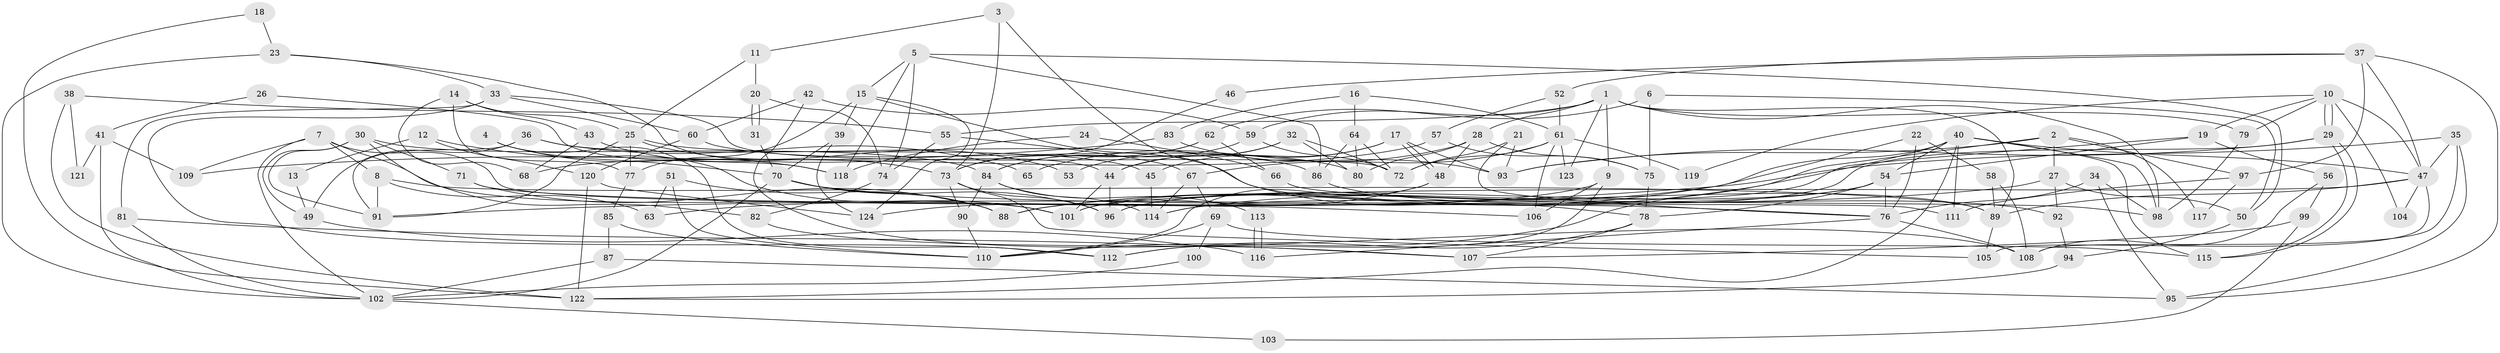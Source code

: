 // coarse degree distribution, {10: 0.0125, 4: 0.225, 3: 0.25, 7: 0.125, 6: 0.1875, 8: 0.025, 2: 0.0875, 12: 0.0125, 5: 0.0375, 9: 0.0125, 11: 0.0125, 13: 0.0125}
// Generated by graph-tools (version 1.1) at 2025/23/03/03/25 07:23:57]
// undirected, 124 vertices, 248 edges
graph export_dot {
graph [start="1"]
  node [color=gray90,style=filled];
  1;
  2;
  3;
  4;
  5;
  6;
  7;
  8;
  9;
  10;
  11;
  12;
  13;
  14;
  15;
  16;
  17;
  18;
  19;
  20;
  21;
  22;
  23;
  24;
  25;
  26;
  27;
  28;
  29;
  30;
  31;
  32;
  33;
  34;
  35;
  36;
  37;
  38;
  39;
  40;
  41;
  42;
  43;
  44;
  45;
  46;
  47;
  48;
  49;
  50;
  51;
  52;
  53;
  54;
  55;
  56;
  57;
  58;
  59;
  60;
  61;
  62;
  63;
  64;
  65;
  66;
  67;
  68;
  69;
  70;
  71;
  72;
  73;
  74;
  75;
  76;
  77;
  78;
  79;
  80;
  81;
  82;
  83;
  84;
  85;
  86;
  87;
  88;
  89;
  90;
  91;
  92;
  93;
  94;
  95;
  96;
  97;
  98;
  99;
  100;
  101;
  102;
  103;
  104;
  105;
  106;
  107;
  108;
  109;
  110;
  111;
  112;
  113;
  114;
  115;
  116;
  117;
  118;
  119;
  120;
  121;
  122;
  123;
  124;
  1 -- 79;
  1 -- 89;
  1 -- 9;
  1 -- 28;
  1 -- 55;
  1 -- 59;
  1 -- 98;
  1 -- 123;
  2 -- 88;
  2 -- 93;
  2 -- 27;
  2 -- 97;
  2 -- 117;
  3 -- 78;
  3 -- 73;
  3 -- 11;
  4 -- 101;
  4 -- 112;
  4 -- 118;
  5 -- 50;
  5 -- 15;
  5 -- 74;
  5 -- 86;
  5 -- 118;
  6 -- 75;
  6 -- 62;
  6 -- 50;
  7 -- 101;
  7 -- 8;
  7 -- 102;
  7 -- 109;
  7 -- 111;
  8 -- 91;
  8 -- 89;
  8 -- 63;
  9 -- 106;
  9 -- 112;
  9 -- 124;
  10 -- 19;
  10 -- 29;
  10 -- 29;
  10 -- 47;
  10 -- 79;
  10 -- 104;
  10 -- 119;
  11 -- 20;
  11 -- 25;
  12 -- 120;
  12 -- 70;
  12 -- 13;
  13 -- 49;
  14 -- 77;
  14 -- 25;
  14 -- 43;
  14 -- 68;
  15 -- 124;
  15 -- 89;
  15 -- 39;
  15 -- 77;
  16 -- 61;
  16 -- 64;
  16 -- 83;
  17 -- 48;
  17 -- 48;
  17 -- 93;
  17 -- 44;
  17 -- 45;
  18 -- 23;
  18 -- 122;
  19 -- 54;
  19 -- 101;
  19 -- 56;
  20 -- 74;
  20 -- 31;
  20 -- 31;
  21 -- 72;
  21 -- 76;
  21 -- 93;
  22 -- 114;
  22 -- 58;
  22 -- 76;
  23 -- 102;
  23 -- 44;
  23 -- 33;
  24 -- 66;
  24 -- 118;
  25 -- 77;
  25 -- 45;
  25 -- 53;
  25 -- 91;
  26 -- 41;
  26 -- 118;
  27 -- 63;
  27 -- 50;
  27 -- 92;
  28 -- 80;
  28 -- 48;
  28 -- 65;
  28 -- 75;
  29 -- 115;
  29 -- 115;
  29 -- 93;
  29 -- 96;
  30 -- 82;
  30 -- 91;
  30 -- 49;
  30 -- 71;
  30 -- 84;
  31 -- 70;
  32 -- 44;
  32 -- 72;
  32 -- 53;
  32 -- 80;
  33 -- 60;
  33 -- 72;
  33 -- 81;
  33 -- 112;
  34 -- 76;
  34 -- 98;
  34 -- 95;
  35 -- 91;
  35 -- 47;
  35 -- 95;
  35 -- 108;
  36 -- 49;
  36 -- 86;
  36 -- 65;
  36 -- 91;
  37 -- 47;
  37 -- 95;
  37 -- 46;
  37 -- 52;
  37 -- 97;
  38 -- 122;
  38 -- 55;
  38 -- 121;
  39 -- 70;
  39 -- 124;
  40 -- 111;
  40 -- 110;
  40 -- 47;
  40 -- 54;
  40 -- 88;
  40 -- 98;
  40 -- 115;
  40 -- 122;
  41 -- 109;
  41 -- 102;
  41 -- 121;
  42 -- 59;
  42 -- 108;
  42 -- 60;
  43 -- 73;
  43 -- 68;
  44 -- 96;
  44 -- 101;
  45 -- 114;
  46 -- 73;
  47 -- 89;
  47 -- 101;
  47 -- 104;
  47 -- 105;
  48 -- 88;
  48 -- 110;
  49 -- 116;
  50 -- 94;
  51 -- 110;
  51 -- 88;
  51 -- 63;
  52 -- 57;
  52 -- 61;
  54 -- 76;
  54 -- 78;
  54 -- 96;
  54 -- 114;
  55 -- 67;
  55 -- 74;
  56 -- 108;
  56 -- 99;
  57 -- 68;
  57 -- 75;
  58 -- 89;
  58 -- 108;
  59 -- 84;
  59 -- 72;
  60 -- 80;
  60 -- 120;
  61 -- 72;
  61 -- 67;
  61 -- 106;
  61 -- 119;
  61 -- 123;
  62 -- 84;
  62 -- 73;
  62 -- 66;
  64 -- 86;
  64 -- 72;
  64 -- 80;
  66 -- 98;
  67 -- 114;
  67 -- 69;
  69 -- 115;
  69 -- 100;
  69 -- 110;
  70 -- 88;
  70 -- 96;
  70 -- 76;
  70 -- 102;
  71 -- 88;
  71 -- 106;
  73 -- 96;
  73 -- 90;
  73 -- 105;
  74 -- 82;
  75 -- 78;
  76 -- 108;
  76 -- 116;
  77 -- 85;
  78 -- 112;
  78 -- 107;
  79 -- 98;
  81 -- 102;
  81 -- 107;
  82 -- 107;
  83 -- 93;
  83 -- 109;
  84 -- 114;
  84 -- 90;
  84 -- 113;
  85 -- 87;
  85 -- 110;
  86 -- 92;
  87 -- 102;
  87 -- 95;
  89 -- 105;
  90 -- 110;
  92 -- 94;
  94 -- 122;
  97 -- 111;
  97 -- 117;
  99 -- 107;
  99 -- 103;
  100 -- 102;
  102 -- 103;
  113 -- 116;
  113 -- 116;
  120 -- 124;
  120 -- 122;
}
